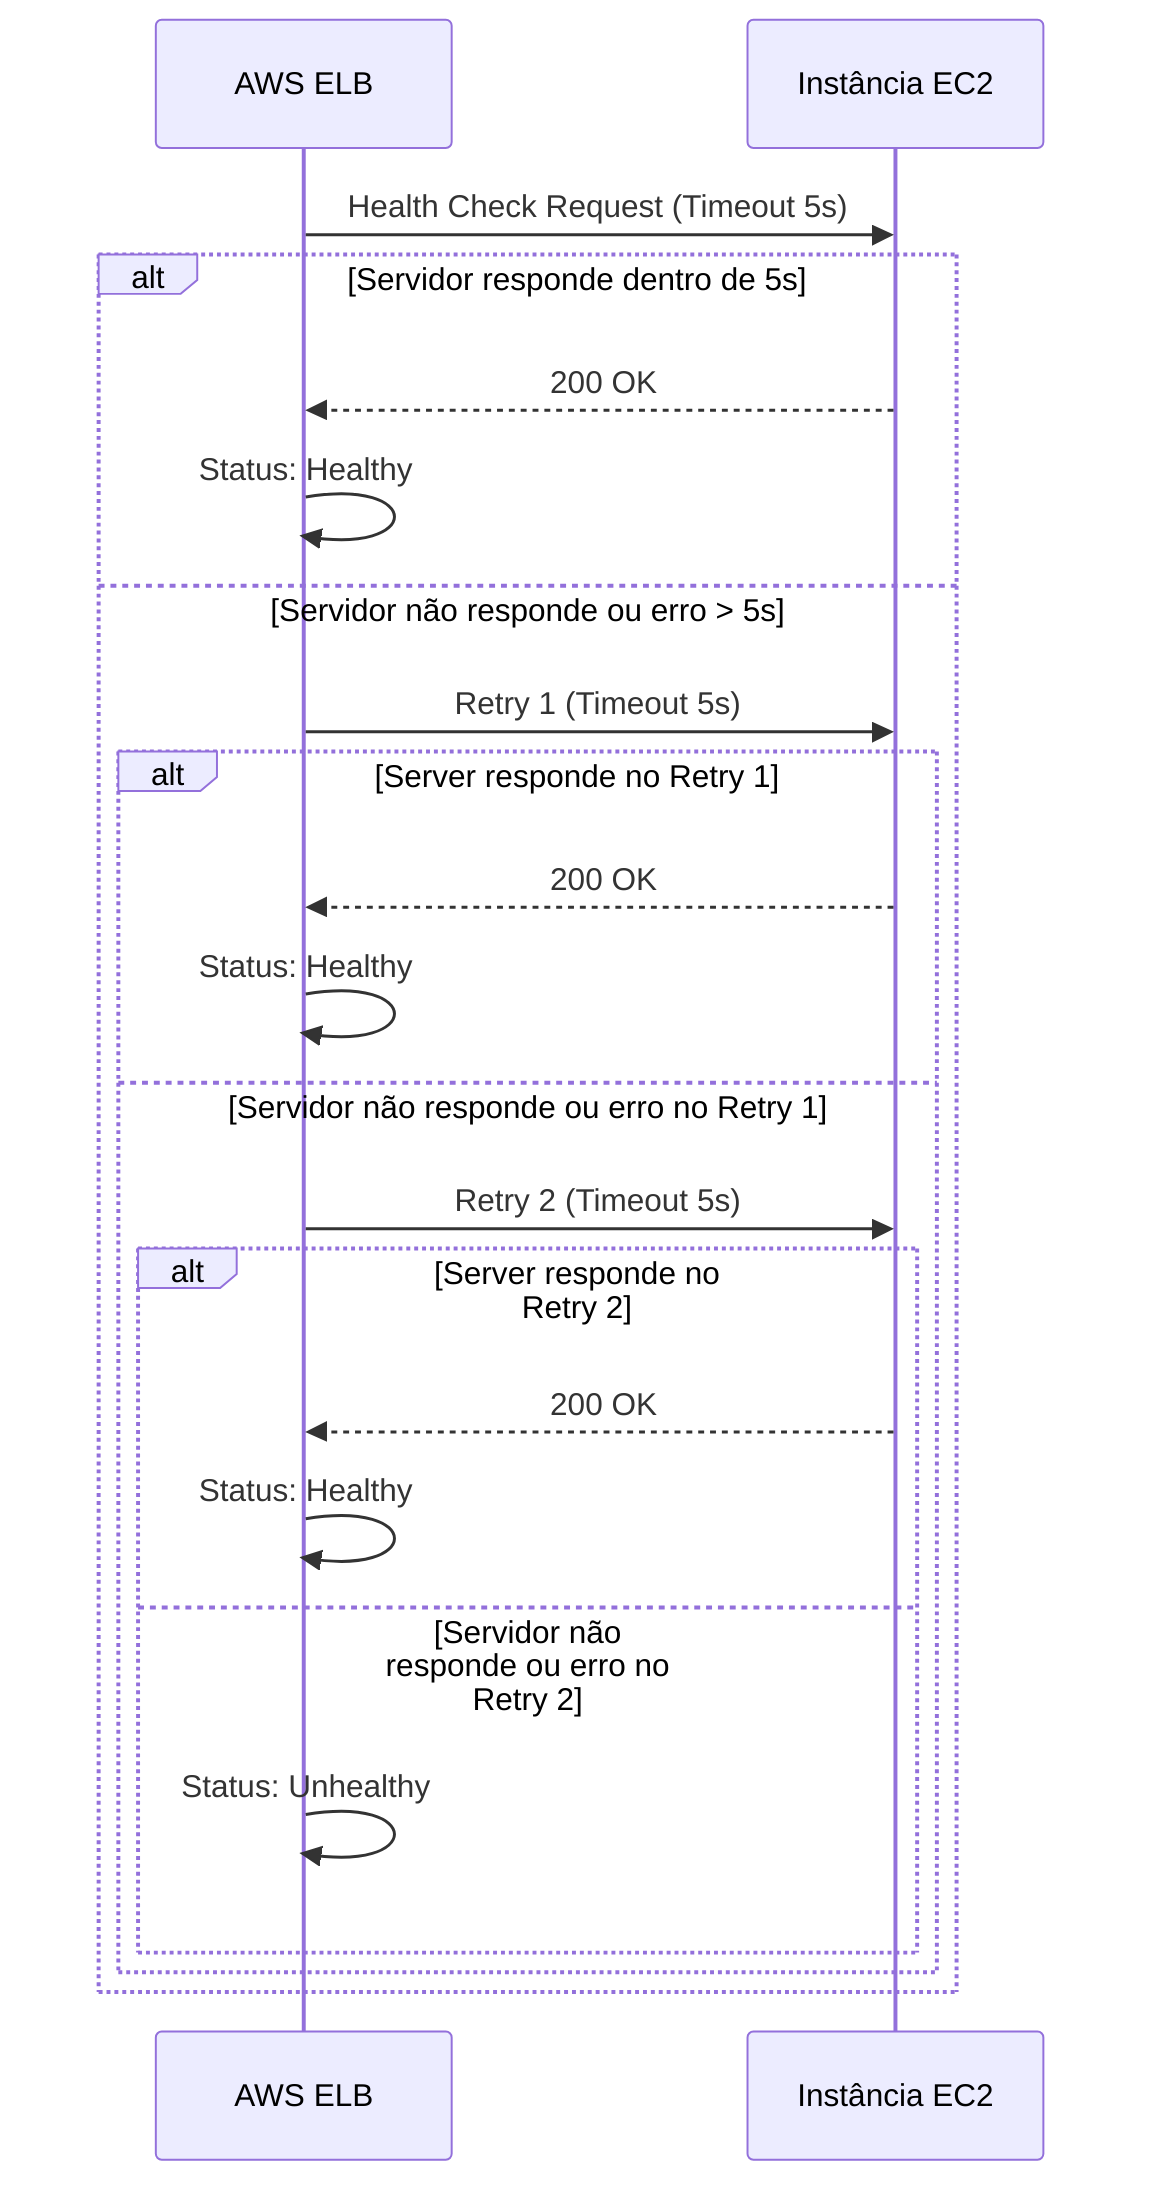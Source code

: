 sequenceDiagram
    participant ELB as AWS ELB
    participant Server as Instância EC2

    ELB->>Server: Health Check Request (Timeout 5s)
    alt Servidor responde dentro de 5s
        Server-->>ELB: 200 OK
        ELB->>ELB: Status: Healthy
    else Servidor não responde ou erro > 5s
        ELB->>Server: Retry 1 (Timeout 5s)
        alt Server responde no Retry 1
            Server-->>ELB: 200 OK
            ELB->>ELB: Status: Healthy
        else Servidor não responde ou erro no Retry 1
            ELB->>Server: Retry 2 (Timeout 5s)
            alt Server responde no Retry 2
                Server-->>ELB: 200 OK
                ELB->>ELB: Status: Healthy
            else Servidor não responde ou erro no Retry 2
                ELB->>ELB: Status: Unhealthy
            end
        end
    end